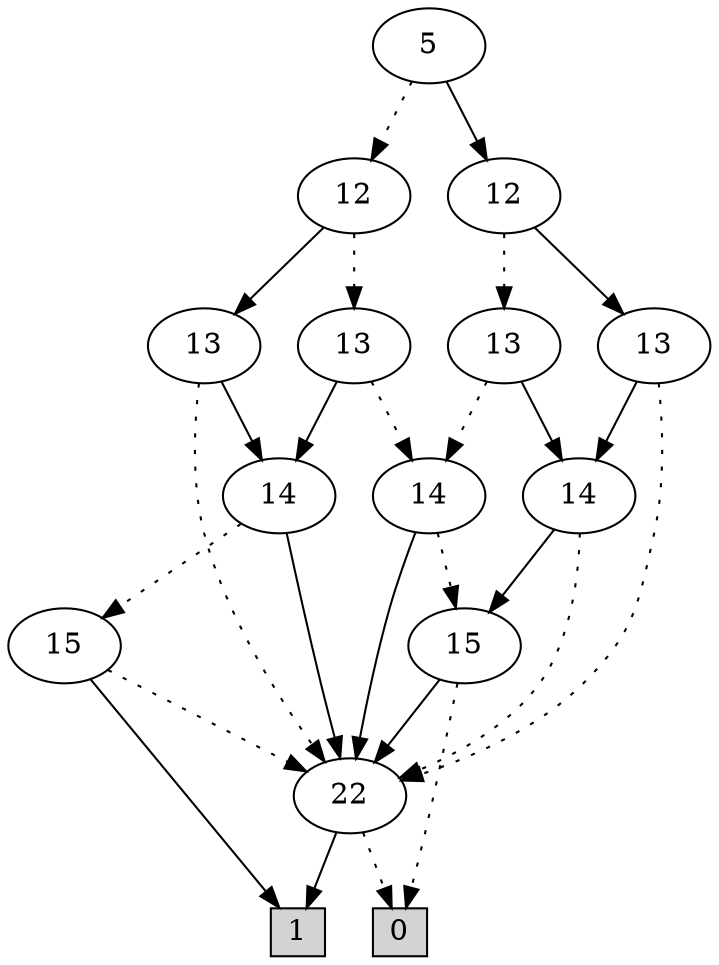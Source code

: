 digraph G {
0 [shape=box, label="0", style=filled, shape=box, height=0.3, width=0.3];
1 [shape=box, label="1", style=filled, shape=box, height=0.3, width=0.3];
2221 [label="5"];
2221 -> 2220 [style=dotted];
2221 -> 2199 [style=filled];
2220 [label="12"];
2220 -> 2218 [style=dotted];
2220 -> 2219 [style=filled];
2218 [label="13"];
2218 -> 2193 [style=dotted];
2218 -> 2217 [style=filled];
2193 [label="14"];
2193 -> 2192 [style=dotted];
2193 -> 46 [style=filled];
2192 [label="15"];
2192 -> 0 [style=dotted];
2192 -> 46 [style=filled];
46 [label="22"];
46 -> 0 [style=dotted];
46 -> 1 [style=filled];
2217 [label="14"];
2217 -> 2216 [style=dotted];
2217 -> 46 [style=filled];
2216 [label="15"];
2216 -> 46 [style=dotted];
2216 -> 1 [style=filled];
2219 [label="13"];
2219 -> 46 [style=dotted];
2219 -> 2217 [style=filled];
2199 [label="12"];
2199 -> 2197 [style=dotted];
2199 -> 2198 [style=filled];
2197 [label="13"];
2197 -> 2193 [style=dotted];
2197 -> 2196 [style=filled];
2196 [label="14"];
2196 -> 46 [style=dotted];
2196 -> 2192 [style=filled];
2198 [label="13"];
2198 -> 46 [style=dotted];
2198 -> 2196 [style=filled];
}
